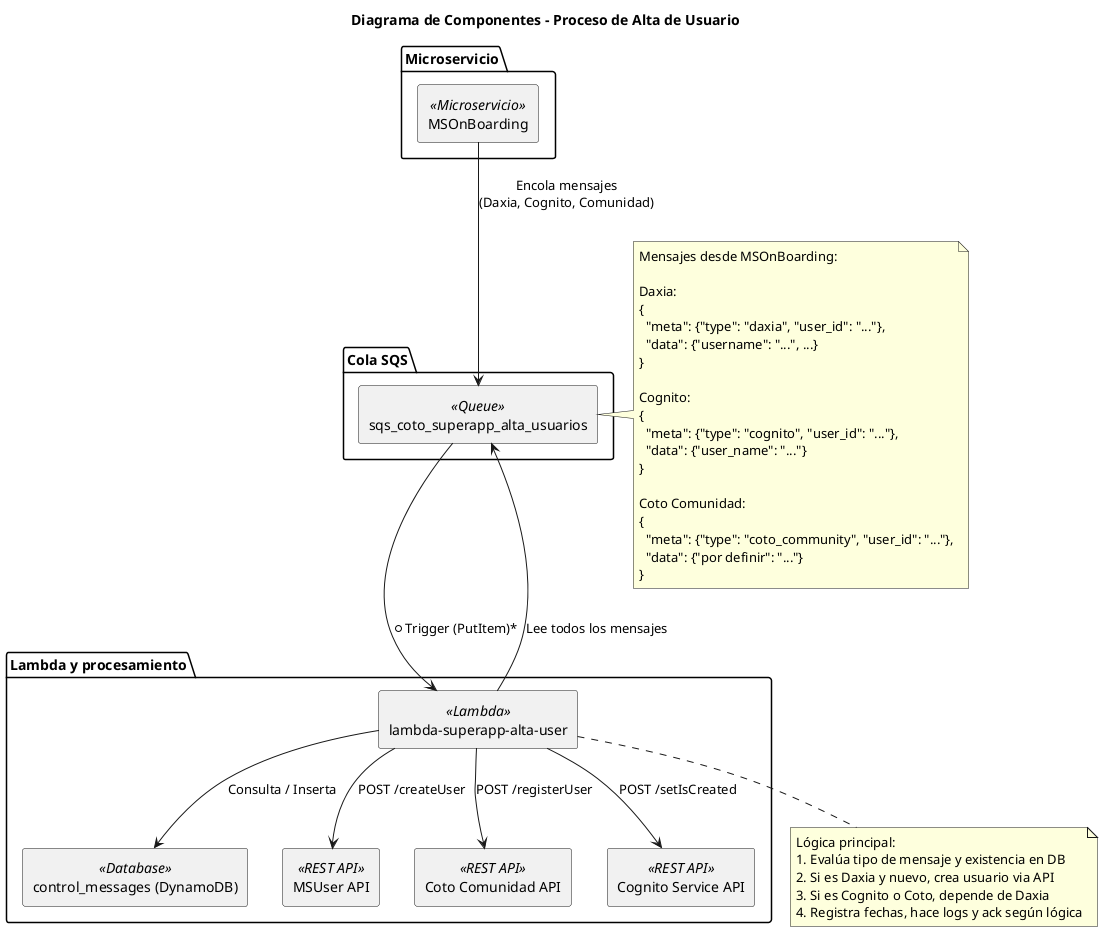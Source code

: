 @startuml
skinparam componentStyle rectangle
title Diagrama de Componentes - Proceso de Alta de Usuario

package "Microservicio" {
  [MSOnBoarding] <<Microservicio>>
}

package "Cola SQS" {
  [sqs_coto_superapp_alta_usuarios] <<Queue>>
}

package "Lambda y procesamiento" {
  [lambda-superapp-alta-user] <<Lambda>>
  [control_messages (DynamoDB)] <<Database>>
  [MSUser API] <<REST API>>
  [Coto Comunidad API] <<REST API>>
  [Cognito Service API] <<REST API>>
}

MSOnBoarding --> [sqs_coto_superapp_alta_usuarios] : Encola mensajes\n(Daxia, Cognito, Comunidad)

[sqs_coto_superapp_alta_usuarios] --> [lambda-superapp-alta-user] : *Trigger (PutItem)*
[lambda-superapp-alta-user] --> [sqs_coto_superapp_alta_usuarios] : Lee todos los mensajes

[lambda-superapp-alta-user] --> [control_messages (DynamoDB)] : Consulta / Inserta
[lambda-superapp-alta-user] --> [MSUser API] : POST /createUser
[lambda-superapp-alta-user] --> [Coto Comunidad API] : POST /registerUser
[lambda-superapp-alta-user] --> [Cognito Service API] : POST /setIsCreated

note right of [sqs_coto_superapp_alta_usuarios]
Mensajes desde MSOnBoarding:

Daxia:
{
  "meta": {"type": "daxia", "user_id": "..."},
  "data": {"username": "...", ...}
}

Cognito:
{
  "meta": {"type": "cognito", "user_id": "..."},
  "data": {"user_name": "..."}
}

Coto Comunidad:
{
  "meta": {"type": "coto_community", "user_id": "..."},
  "data": {"por definir": "..."}
}
end note

note bottom of [lambda-superapp-alta-user]
Lógica principal:
1. Evalúa tipo de mensaje y existencia en DB
2. Si es Daxia y nuevo, crea usuario via API
3. Si es Cognito o Coto, depende de Daxia
4. Registra fechas, hace logs y ack según lógica
end note

@enduml
